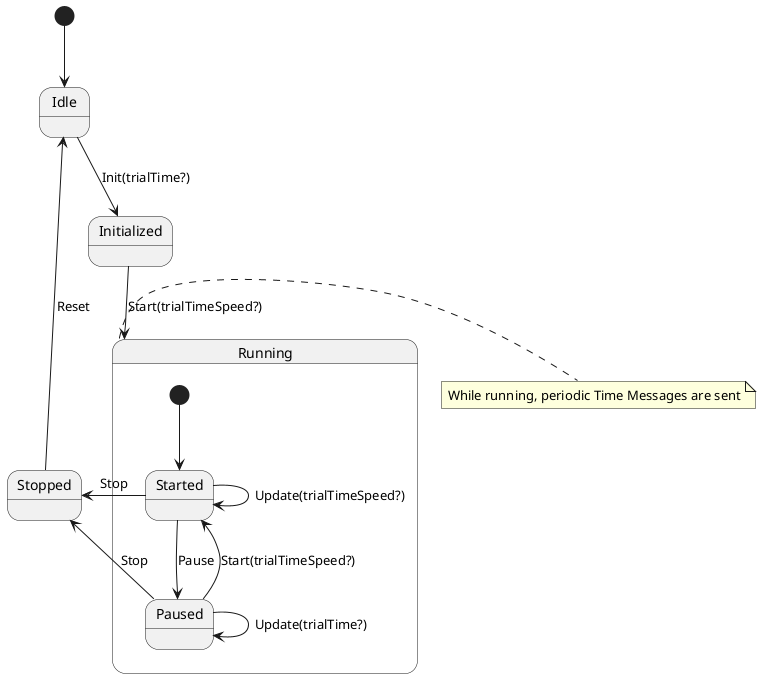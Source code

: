 @startuml
[*] --> Idle
Idle -down-> Initialized : Init(trialTime?)
Initialized -down-> Running : Start(trialTimeSpeed?)

state Running {
    [*] --> Started
    Started --> Paused : Pause
    Paused --> Started : Start(trialTimeSpeed?)
    Started --> Started : Update(trialTimeSpeed?)
    Paused --> Paused : Update(trialTime?)
}

note right of Running : While running, periodic Time Messages are sent

Started -left-> Stopped : Stop 
Paused -left-> Stopped : Stop
Stopped -up-> Idle : Reset
@enduml